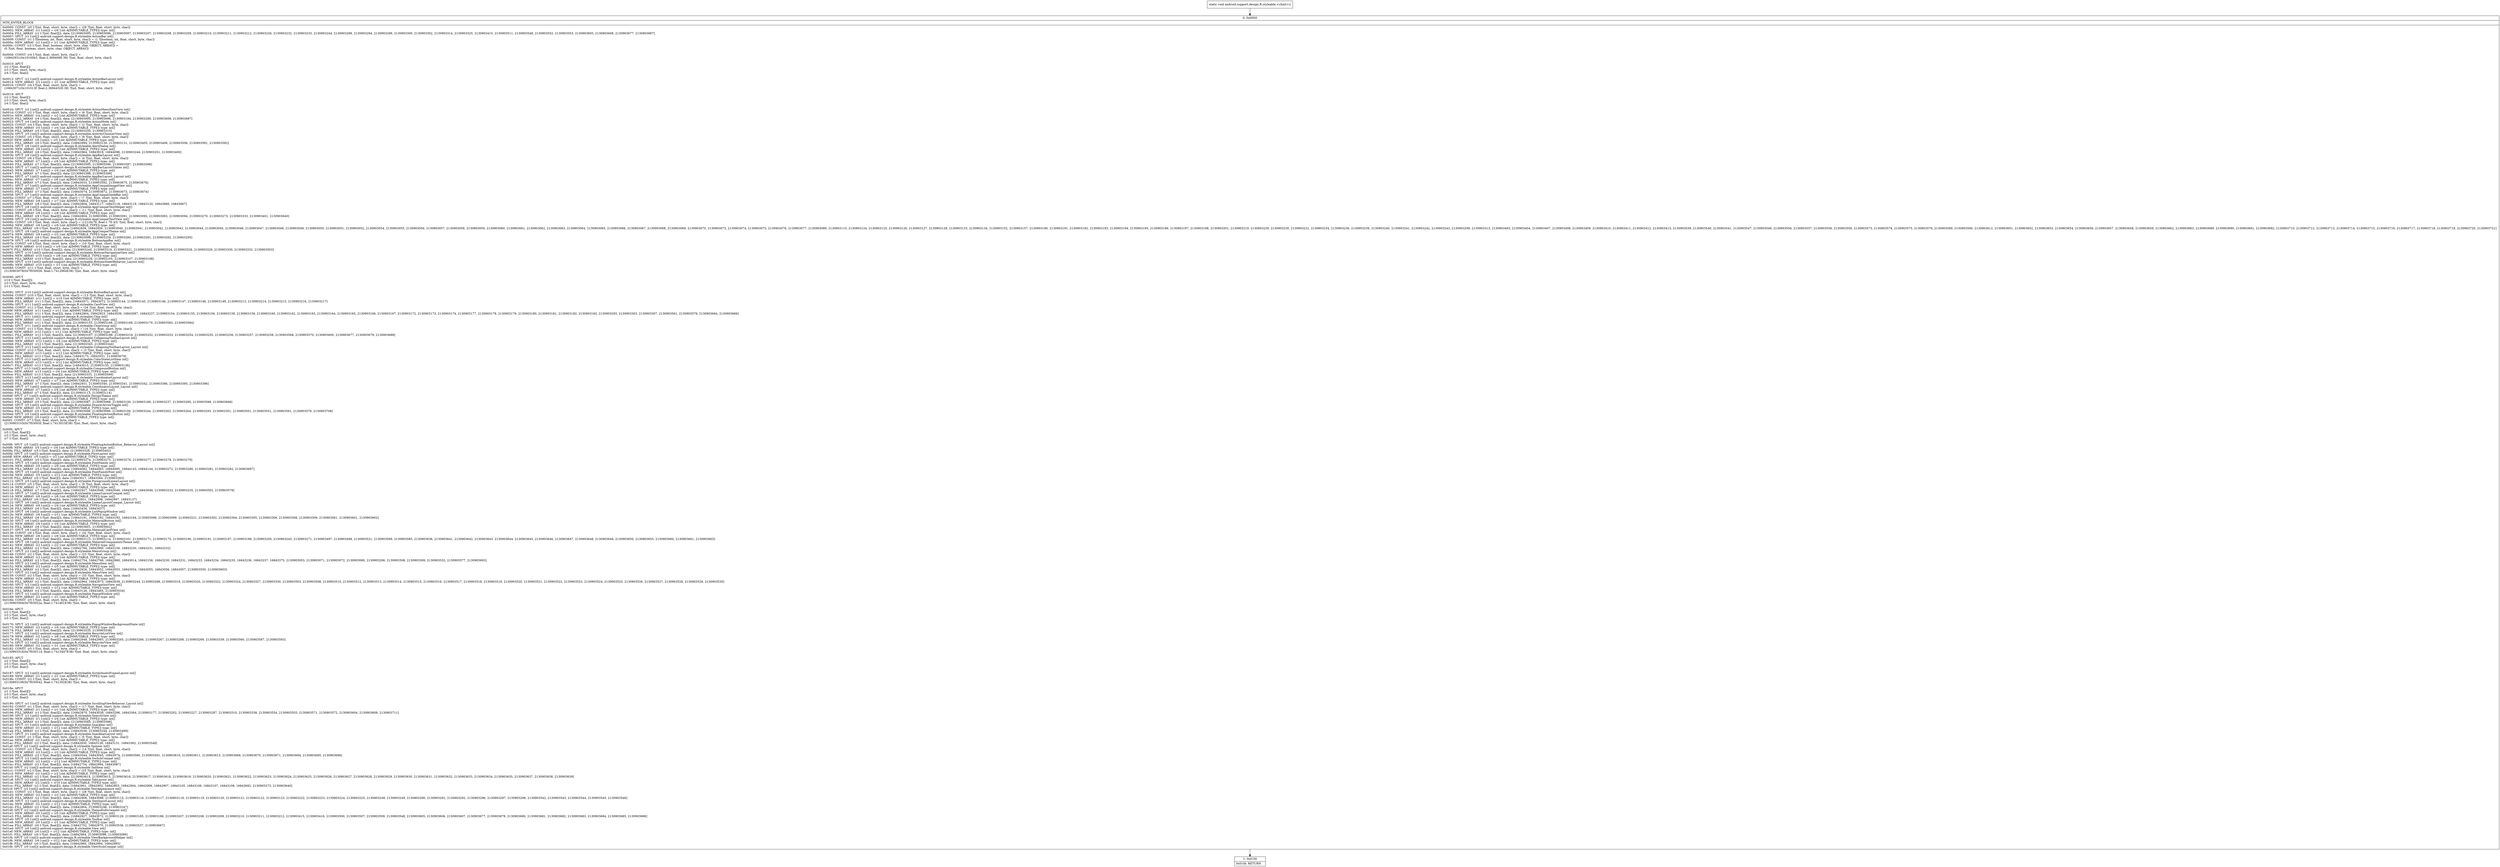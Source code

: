 digraph "CFG forandroid.support.design.R.styleable.\<clinit\>()V" {
Node_0 [shape=record,label="{0\:\ 0x0000|MTH_ENTER_BLOCK\l|0x0000: CONST  (r0 I:?[int, float, short, byte, char]) = (29 ?[int, float, short, byte, char]) \l0x0002: NEW_ARRAY  (r1 I:int[]) = (r0 I:int A[IMMUTABLE_TYPE]) type: int[] \l0x0004: FILL_ARRAY  (r1 I:?[int, float][]), data: [2130903095, 2130903096, 2130903097, 2130903207, 2130903208, 2130903209, 2130903210, 2130903211, 2130903212, 2130903226, 2130903232, 2130903233, 2130903244, 2130903289, 2130903294, 2130903299, 2130903300, 2130903302, 2130903314, 2130903325, 2130903415, 2130903511, 2130903548, 2130903552, 2130903553, 2130903605, 2130903608, 2130903677, 2130903687] \l0x0007: SPUT  (r1 I:int[]) android.support.design.R.styleable.ActionBar int[] \l0x0009: CONST  (r1 I:?[boolean, int, float, short, byte, char]) = (1 ?[boolean, int, float, short, byte, char]) \l0x000a: NEW_ARRAY  (r2 I:int[]) = (r1 I:int A[IMMUTABLE_TYPE]) type: int[] \l0x000c: CONST  (r3 I:?[int, float, boolean, short, byte, char, OBJECT, ARRAY]) = \l  (0 ?[int, float, boolean, short, byte, char, OBJECT, ARRAY])\l \l0x000d: CONST  (r4 I:?[int, float, short, byte, char]) = \l  (16842931(0x10100b3, float:2.369406E\-38) ?[int, float, short, byte, char])\l \l0x0010: APUT  \l  (r2 I:?[int, float][])\l  (r3 I:?[int, short, byte, char])\l  (r4 I:?[int, float])\l \l0x0012: SPUT  (r2 I:int[]) android.support.design.R.styleable.ActionBarLayout int[] \l0x0014: NEW_ARRAY  (r2 I:int[]) = (r1 I:int A[IMMUTABLE_TYPE]) type: int[] \l0x0016: CONST  (r4 I:?[int, float, short, byte, char]) = \l  (16843071(0x101013f, float:2.3694452E\-38) ?[int, float, short, byte, char])\l \l0x0019: APUT  \l  (r2 I:?[int, float][])\l  (r3 I:?[int, short, byte, char])\l  (r4 I:?[int, float])\l \l0x001b: SPUT  (r2 I:int[]) android.support.design.R.styleable.ActionMenuItemView int[] \l0x001d: CONST  (r2 I:?[int, float, short, byte, char]) = (6 ?[int, float, short, byte, char]) \l0x001e: NEW_ARRAY  (r4 I:int[]) = (r2 I:int A[IMMUTABLE_TYPE]) type: int[] \l0x0020: FILL_ARRAY  (r4 I:?[int, float][]), data: [2130903095, 2130903096, 2130903184, 2130903289, 2130903608, 2130903687] \l0x0023: SPUT  (r4 I:int[]) android.support.design.R.styleable.ActionMode int[] \l0x0025: CONST  (r4 I:?[int, float, short, byte, char]) = (2 ?[int, float, short, byte, char]) \l0x0026: NEW_ARRAY  (r5 I:int[]) = (r4 I:int A[IMMUTABLE_TYPE]) type: int[] \l0x0028: FILL_ARRAY  (r5 I:?[int, float][]), data: [2130903250, 2130903315] \l0x002b: SPUT  (r5 I:int[]) android.support.design.R.styleable.ActivityChooserView int[] \l0x002d: CONST  (r5 I:?[int, float, short, byte, char]) = (8 ?[int, float, short, byte, char]) \l0x002f: NEW_ARRAY  (r6 I:int[]) = (r5 I:int A[IMMUTABLE_TYPE]) type: int[] \l0x0031: FILL_ARRAY  (r6 I:?[int, float][]), data: [16842994, 2130903130, 2130903131, 2130903405, 2130903406, 2130903506, 2130903581, 2130903582] \l0x0034: SPUT  (r6 I:int[]) android.support.design.R.styleable.AlertDialog int[] \l0x0036: NEW_ARRAY  (r6 I:int[]) = (r2 I:int A[IMMUTABLE_TYPE]) type: int[] \l0x0038: FILL_ARRAY  (r6 I:?[int, float][]), data: [16842964, 16843919, 16844096, 2130903244, 2130903251, 2130903400] \l0x003b: SPUT  (r6 I:int[]) android.support.design.R.styleable.AppBarLayout int[] \l0x003d: CONST  (r6 I:?[int, float, short, byte, char]) = (4 ?[int, float, short, byte, char]) \l0x003e: NEW_ARRAY  (r7 I:int[]) = (r6 I:int A[IMMUTABLE_TYPE]) type: int[] \l0x0040: FILL_ARRAY  (r7 I:?[int, float][]), data: [2130903595, 2130903596, 2130903597, 2130903598] \l0x0043: SPUT  (r7 I:int[]) android.support.design.R.styleable.AppBarLayoutStates int[] \l0x0045: NEW_ARRAY  (r7 I:int[]) = (r4 I:int A[IMMUTABLE_TYPE]) type: int[] \l0x0047: FILL_ARRAY  (r7 I:?[int, float][]), data: [2130903398, 2130903399] \l0x004a: SPUT  (r7 I:int[]) android.support.design.R.styleable.AppBarLayout_Layout int[] \l0x004c: NEW_ARRAY  (r7 I:int[]) = (r6 I:int A[IMMUTABLE_TYPE]) type: int[] \l0x004e: FILL_ARRAY  (r7 I:?[int, float][]), data: [16843033, 2130903592, 2130903675, 2130903676] \l0x0051: SPUT  (r7 I:int[]) android.support.design.R.styleable.AppCompatImageView int[] \l0x0053: NEW_ARRAY  (r7 I:int[]) = (r6 I:int A[IMMUTABLE_TYPE]) type: int[] \l0x0055: FILL_ARRAY  (r7 I:?[int, float][]), data: [16843074, 2130903672, 2130903673, 2130903674] \l0x0058: SPUT  (r7 I:int[]) android.support.design.R.styleable.AppCompatSeekBar int[] \l0x005a: CONST  (r7 I:?[int, float, short, byte, char]) = (7 ?[int, float, short, byte, char]) \l0x005b: NEW_ARRAY  (r8 I:int[]) = (r7 I:int A[IMMUTABLE_TYPE]) type: int[] \l0x005d: FILL_ARRAY  (r8 I:?[int, float][]), data: [16842804, 16843117, 16843118, 16843119, 16843120, 16843666, 16843667] \l0x0060: SPUT  (r8 I:int[]) android.support.design.R.styleable.AppCompatTextHelper int[] \l0x0062: CONST  (r8 I:?[int, float, short, byte, char]) = (11 ?[int, float, short, byte, char]) \l0x0064: NEW_ARRAY  (r9 I:int[]) = (r8 I:int A[IMMUTABLE_TYPE]) type: int[] \l0x0066: FILL_ARRAY  (r9 I:?[int, float][]), data: [16842804, 2130903090, 2130903091, 2130903092, 2130903093, 2130903094, 2130903270, 2130903273, 2130903333, 2130903401, 2130903640] \l0x0069: SPUT  (r9 I:int[]) android.support.design.R.styleable.AppCompatTextView int[] \l0x006b: CONST  (r9 I:?[int, float, short, byte, char]) = (121(0x79, float:1.7E\-43) ?[int, float, short, byte, char]) \l0x006d: NEW_ARRAY  (r9 I:int[]) = (r9 I:int A[IMMUTABLE_TYPE]) type: int[] \l0x006f: FILL_ARRAY  (r9 I:?[int, float][]), data: [16842839, 16842926, 2130903040, 2130903041, 2130903042, 2130903043, 2130903044, 2130903045, 2130903046, 2130903047, 2130903048, 2130903049, 2130903050, 2130903051, 2130903052, 2130903054, 2130903055, 2130903056, 2130903057, 2130903058, 2130903059, 2130903060, 2130903061, 2130903062, 2130903063, 2130903064, 2130903065, 2130903066, 2130903067, 2130903068, 2130903069, 2130903070, 2130903073, 2130903074, 2130903075, 2130903076, 2130903077, 2130903089, 2130903110, 2130903124, 2130903125, 2130903126, 2130903127, 2130903128, 2130903133, 2130903134, 2130903152, 2130903157, 2130903190, 2130903191, 2130903192, 2130903193, 2130903194, 2130903195, 2130903196, 2130903197, 2130903198, 2130903201, 2130903219, 2130903229, 2130903230, 2130903231, 2130903234, 2130903236, 2130903239, 2130903240, 2130903241, 2130903242, 2130903243, 2130903299, 2130903313, 2130903403, 2130903404, 2130903407, 2130903408, 2130903409, 2130903410, 2130903411, 2130903412, 2130903413, 2130903539, 2130903540, 2130903541, 2130903547, 2130903549, 2130903556, 2130903557, 2130903558, 2130903559, 2130903573, 2130903574, 2130903575, 2130903576, 2130903589, 2130903590, 2130903612, 2130903651, 2130903652, 2130903653, 2130903654, 2130903656, 2130903657, 2130903658, 2130903659, 2130903662, 2130903663, 2130903689, 2130903690, 2130903691, 2130903692, 2130903710, 2130903712, 2130903713, 2130903714, 2130903715, 2130903716, 2130903717, 2130903718, 2130903719, 2130903720, 2130903721] \l0x0072: SPUT  (r9 I:int[]) android.support.design.R.styleable.AppCompatTheme int[] \l0x0074: NEW_ARRAY  (r9 I:int[]) = (r2 I:int A[IMMUTABLE_TYPE]) type: int[] \l0x0076: FILL_ARRAY  (r9 I:?[int, float][]), data: [2130903098, 2130903259, 2130903260, 2130903261, 2130903262, 2130903295] \l0x0079: SPUT  (r9 I:int[]) android.support.design.R.styleable.BottomAppBar int[] \l0x007b: CONST  (r9 I:?[int, float, short, byte, char]) = (10 ?[int, float, short, byte, char]) \l0x007d: NEW_ARRAY  (r10 I:int[]) = (r9 I:int A[IMMUTABLE_TYPE]) type: int[] \l0x007f: FILL_ARRAY  (r10 I:?[int, float][]), data: [2130903244, 2130903319, 2130903321, 2130903323, 2130903324, 2130903328, 2130903329, 2130903330, 2130903332, 2130903503] \l0x0082: SPUT  (r10 I:int[]) android.support.design.R.styleable.BottomNavigationView int[] \l0x0084: NEW_ARRAY  (r10 I:int[]) = (r6 I:int A[IMMUTABLE_TYPE]) type: int[] \l0x0086: FILL_ARRAY  (r10 I:?[int, float][]), data: [2130903104, 2130903105, 2130903107, 2130903108] \l0x0089: SPUT  (r10 I:int[]) android.support.design.R.styleable.BottomSheetBehavior_Layout int[] \l0x008b: NEW_ARRAY  (r10 I:int[]) = (r1 I:int A[IMMUTABLE_TYPE]) type: int[] \l0x008d: CONST  (r11 I:?[int, float, short, byte, char]) = \l  (2130903078(0x7f030026, float:1.7412964E38) ?[int, float, short, byte, char])\l \l0x0090: APUT  \l  (r10 I:?[int, float][])\l  (r3 I:?[int, short, byte, char])\l  (r11 I:?[int, float])\l \l0x0092: SPUT  (r10 I:int[]) android.support.design.R.styleable.ButtonBarLayout int[] \l0x0094: CONST  (r10 I:?[int, float, short, byte, char]) = (13 ?[int, float, short, byte, char]) \l0x0096: NEW_ARRAY  (r11 I:int[]) = (r10 I:int A[IMMUTABLE_TYPE]) type: int[] \l0x0098: FILL_ARRAY  (r11 I:?[int, float][]), data: [16843071, 16843072, 2130903144, 2130903145, 2130903146, 2130903147, 2130903148, 2130903149, 2130903213, 2130903214, 2130903215, 2130903216, 2130903217] \l0x009b: SPUT  (r11 I:int[]) android.support.design.R.styleable.CardView int[] \l0x009d: CONST  (r11 I:?[int, float, short, byte, char]) = (34 ?[int, float, short, byte, char]) \l0x009f: NEW_ARRAY  (r11 I:int[]) = (r11 I:int A[IMMUTABLE_TYPE]) type: int[] \l0x00a1: FILL_ARRAY  (r11 I:?[int, float][]), data: [16842804, 16842923, 16843039, 16843087, 16843237, 2130903154, 2130903155, 2130903156, 2130903158, 2130903159, 2130903160, 2130903162, 2130903163, 2130903164, 2130903165, 2130903166, 2130903167, 2130903172, 2130903173, 2130903174, 2130903177, 2130903178, 2130903179, 2130903180, 2130903181, 2130903182, 2130903183, 2130903293, 2130903303, 2130903307, 2130903561, 2130903579, 2130903664, 2130903666] \l0x00a4: SPUT  (r11 I:int[]) android.support.design.R.styleable.Chip int[] \l0x00a6: NEW_ARRAY  (r11 I:int[]) = (r2 I:int A[IMMUTABLE_TYPE]) type: int[] \l0x00a8: FILL_ARRAY  (r11 I:?[int, float][]), data: [2130903153, 2130903168, 2130903169, 2130903170, 2130903583, 2130903584] \l0x00ab: SPUT  (r11 I:int[]) android.support.design.R.styleable.ChipGroup int[] \l0x00ad: CONST  (r11 I:?[int, float, short, byte, char]) = (16 ?[int, float, short, byte, char]) \l0x00af: NEW_ARRAY  (r12 I:int[]) = (r11 I:int A[IMMUTABLE_TYPE]) type: int[] \l0x00b1: FILL_ARRAY  (r12 I:?[int, float][]), data: [2130903187, 2130903188, 2130903218, 2130903252, 2130903253, 2130903254, 2130903255, 2130903256, 2130903257, 2130903258, 2130903568, 2130903570, 2130903600, 2130903677, 2130903678, 2130903688] \l0x00b4: SPUT  (r12 I:int[]) android.support.design.R.styleable.CollapsingToolbarLayout int[] \l0x00b6: NEW_ARRAY  (r12 I:int[]) = (r4 I:int A[IMMUTABLE_TYPE]) type: int[] \l0x00b8: FILL_ARRAY  (r12 I:?[int, float][]), data: [2130903343, 2130903344] \l0x00bb: SPUT  (r12 I:int[]) android.support.design.R.styleable.CollapsingToolbarLayout_Layout int[] \l0x00bd: CONST  (r12 I:?[int, float, short, byte, char]) = (3 ?[int, float, short, byte, char]) \l0x00be: NEW_ARRAY  (r13 I:int[]) = (r12 I:int A[IMMUTABLE_TYPE]) type: int[] \l0x00c0: FILL_ARRAY  (r13 I:?[int, float][]), data: [16843173, 16843551, 2130903079] \l0x00c3: SPUT  (r13 I:int[]) android.support.design.R.styleable.ColorStateListItem int[] \l0x00c5: NEW_ARRAY  (r13 I:int[]) = (r12 I:int A[IMMUTABLE_TYPE]) type: int[] \l0x00c7: FILL_ARRAY  (r13 I:?[int, float][]), data: [16843015, 2130903135, 2130903136] \l0x00ca: SPUT  (r13 I:int[]) android.support.design.R.styleable.CompoundButton int[] \l0x00cc: NEW_ARRAY  (r13 I:int[]) = (r4 I:int A[IMMUTABLE_TYPE]) type: int[] \l0x00ce: FILL_ARRAY  (r13 I:?[int, float][]), data: [2130903331, 2130903599] \l0x00d1: SPUT  (r13 I:int[]) android.support.design.R.styleable.CoordinatorLayout int[] \l0x00d3: NEW_ARRAY  (r7 I:int[]) = (r7 I:int A[IMMUTABLE_TYPE]) type: int[] \l0x00d5: FILL_ARRAY  (r7 I:?[int, float][]), data: [16842931, 2130903340, 2130903341, 2130903342, 2130903386, 2130903395, 2130903396] \l0x00d8: SPUT  (r7 I:int[]) android.support.design.R.styleable.CoordinatorLayout_Layout int[] \l0x00da: NEW_ARRAY  (r7 I:int[]) = (r4 I:int A[IMMUTABLE_TYPE]) type: int[] \l0x00dc: FILL_ARRAY  (r7 I:?[int, float][]), data: [2130903113, 2130903114] \l0x00df: SPUT  (r7 I:int[]) android.support.design.R.styleable.DesignTheme int[] \l0x00e1: NEW_ARRAY  (r5 I:int[]) = (r5 I:int A[IMMUTABLE_TYPE]) type: int[] \l0x00e3: FILL_ARRAY  (r5 I:?[int, float][]), data: [2130903087, 2130903088, 2130903100, 2130903189, 2130903237, 2130903285, 2130903588, 2130903668] \l0x00e6: SPUT  (r5 I:int[]) android.support.design.R.styleable.DrawerArrowToggle int[] \l0x00e8: NEW_ARRAY  (r5 I:int[]) = (r10 I:int A[IMMUTABLE_TYPE]) type: int[] \l0x00ea: FILL_ARRAY  (r5 I:?[int, float][]), data: [2130903098, 2130903099, 2130903109, 2130903244, 2130903263, 2130903264, 2130903293, 2130903301, 2130903501, 2130903551, 2130903561, 2130903579, 2130903708] \l0x00ed: SPUT  (r5 I:int[]) android.support.design.R.styleable.FloatingActionButton int[] \l0x00ef: NEW_ARRAY  (r5 I:int[]) = (r1 I:int A[IMMUTABLE_TYPE]) type: int[] \l0x00f1: CONST  (r7 I:?[int, float, short, byte, char]) = \l  (2130903103(0x7f03003f, float:1.7413015E38) ?[int, float, short, byte, char])\l \l0x00f4: APUT  \l  (r5 I:?[int, float][])\l  (r3 I:?[int, short, byte, char])\l  (r7 I:?[int, float])\l \l0x00f6: SPUT  (r5 I:int[]) android.support.design.R.styleable.FloatingActionButton_Behavior_Layout int[] \l0x00f8: NEW_ARRAY  (r5 I:int[]) = (r4 I:int A[IMMUTABLE_TYPE]) type: int[] \l0x00fa: FILL_ARRAY  (r5 I:?[int, float][]), data: [2130903326, 2130903402] \l0x00fd: SPUT  (r5 I:int[]) android.support.design.R.styleable.FlowLayout int[] \l0x00ff: NEW_ARRAY  (r5 I:int[]) = (r2 I:int A[IMMUTABLE_TYPE]) type: int[] \l0x0101: FILL_ARRAY  (r5 I:?[int, float][]), data: [2130903274, 2130903275, 2130903276, 2130903277, 2130903278, 2130903279] \l0x0104: SPUT  (r5 I:int[]) android.support.design.R.styleable.FontFamily int[] \l0x0106: NEW_ARRAY  (r5 I:int[]) = (r9 I:int A[IMMUTABLE_TYPE]) type: int[] \l0x0108: FILL_ARRAY  (r5 I:?[int, float][]), data: [16844082, 16844083, 16844095, 16844143, 16844144, 2130903272, 2130903280, 2130903281, 2130903282, 2130903697] \l0x010b: SPUT  (r5 I:int[]) android.support.design.R.styleable.FontFamilyFont int[] \l0x010d: NEW_ARRAY  (r5 I:int[]) = (r12 I:int A[IMMUTABLE_TYPE]) type: int[] \l0x010f: FILL_ARRAY  (r5 I:?[int, float][]), data: [16843017, 16843264, 2130903283] \l0x0112: SPUT  (r5 I:int[]) android.support.design.R.styleable.ForegroundLinearLayout int[] \l0x0114: CONST  (r5 I:?[int, float, short, byte, char]) = (9 ?[int, float, short, byte, char]) \l0x0116: NEW_ARRAY  (r7 I:int[]) = (r5 I:int A[IMMUTABLE_TYPE]) type: int[] \l0x0118: FILL_ARRAY  (r7 I:?[int, float][]), data: [16842927, 16842948, 16843046, 16843047, 16843048, 2130903233, 2130903235, 2130903502, 2130903578] \l0x011b: SPUT  (r7 I:int[]) android.support.design.R.styleable.LinearLayoutCompat int[] \l0x011d: NEW_ARRAY  (r6 I:int[]) = (r6 I:int A[IMMUTABLE_TYPE]) type: int[] \l0x011f: FILL_ARRAY  (r6 I:?[int, float][]), data: [16842931, 16842996, 16842997, 16843137] \l0x0122: SPUT  (r6 I:int[]) android.support.design.R.styleable.LinearLayoutCompat_Layout int[] \l0x0124: NEW_ARRAY  (r6 I:int[]) = (r4 I:int A[IMMUTABLE_TYPE]) type: int[] \l0x0126: FILL_ARRAY  (r6 I:?[int, float][]), data: [16843436, 16843437] \l0x0129: SPUT  (r6 I:int[]) android.support.design.R.styleable.ListPopupWindow int[] \l0x012b: NEW_ARRAY  (r6 I:int[]) = (r11 I:int A[IMMUTABLE_TYPE]) type: int[] \l0x012d: FILL_ARRAY  (r6 I:?[int, float][]), data: [16843191, 16843192, 16843193, 16843194, 2130903098, 2130903099, 2130903221, 2130903302, 2130903304, 2130903305, 2130903306, 2130903308, 2130903309, 2130903561, 2130903601, 2130903602] \l0x0130: SPUT  (r6 I:int[]) android.support.design.R.styleable.MaterialButton int[] \l0x0132: NEW_ARRAY  (r6 I:int[]) = (r4 I:int A[IMMUTABLE_TYPE]) type: int[] \l0x0134: FILL_ARRAY  (r6 I:?[int, float][]), data: [2130903601, 2130903602] \l0x0137: SPUT  (r6 I:int[]) android.support.design.R.styleable.MaterialCardView int[] \l0x0139: CONST  (r6 I:?[int, float, short, byte, char]) = (32 ?[int, float, short, byte, char]) \l0x013b: NEW_ARRAY  (r6 I:int[]) = (r6 I:int A[IMMUTABLE_TYPE]) type: int[] \l0x013d: FILL_ARRAY  (r6 I:?[int, float][]), data: [2130903113, 2130903114, 2130903161, 2130903171, 2130903175, 2130903190, 2130903191, 2130903197, 2130903198, 2130903200, 2130903243, 2130903271, 2130903497, 2130903498, 2130903531, 2130903569, 2130903585, 2130903636, 2130903641, 2130903642, 2130903643, 2130903644, 2130903645, 2130903646, 2130903647, 2130903648, 2130903649, 2130903650, 2130903655, 2130903660, 2130903661, 2130903665] \l0x0140: SPUT  (r6 I:int[]) android.support.design.R.styleable.MaterialComponentsTheme int[] \l0x0142: NEW_ARRAY  (r2 I:int[]) = (r2 I:int A[IMMUTABLE_TYPE]) type: int[] \l0x0144: FILL_ARRAY  (r2 I:?[int, float][]), data: [16842766, 16842960, 16843156, 16843230, 16843231, 16843232] \l0x0147: SPUT  (r2 I:int[]) android.support.design.R.styleable.MenuGroup int[] \l0x0149: CONST  (r2 I:?[int, float, short, byte, char]) = (23 ?[int, float, short, byte, char]) \l0x014b: NEW_ARRAY  (r2 I:int[]) = (r2 I:int A[IMMUTABLE_TYPE]) type: int[] \l0x014d: FILL_ARRAY  (r2 I:?[int, float][]), data: [16842754, 16842766, 16842960, 16843014, 16843156, 16843230, 16843231, 16843233, 16843234, 16843235, 16843236, 16843237, 16843375, 2130903053, 2130903071, 2130903072, 2130903080, 2130903206, 2130903308, 2130903309, 2130903532, 2130903577, 2130903693] \l0x0150: SPUT  (r2 I:int[]) android.support.design.R.styleable.MenuItem int[] \l0x0152: NEW_ARRAY  (r2 I:int[]) = (r5 I:int A[IMMUTABLE_TYPE]) type: int[] \l0x0154: FILL_ARRAY  (r2 I:?[int, float][]), data: [16842926, 16843052, 16843053, 16843054, 16843055, 16843056, 16843057, 2130903550, 2130903603] \l0x0157: SPUT  (r2 I:int[]) android.support.design.R.styleable.MenuView int[] \l0x0159: CONST  (r2 I:?[int, float, short, byte, char]) = (33 ?[int, float, short, byte, char]) \l0x015b: NEW_ARRAY  (r2 I:int[]) = (r2 I:int A[IMMUTABLE_TYPE]) type: int[] \l0x015d: FILL_ARRAY  (r2 I:?[int, float][]), data: [16842964, 16842973, 16843039, 2130903244, 2130903288, 2130903319, 2130903320, 2130903322, 2130903324, 2130903327, 2130903330, 2130903503, 2130903508, 2130903510, 2130903512, 2130903513, 2130903514, 2130903515, 2130903516, 2130903517, 2130903518, 2130903519, 2130903520, 2130903521, 2130903522, 2130903523, 2130903524, 2130903525, 2130903526, 2130903527, 2130903528, 2130903529, 2130903530] \l0x0160: SPUT  (r2 I:int[]) android.support.design.R.styleable.NavigationView int[] \l0x0162: NEW_ARRAY  (r2 I:int[]) = (r12 I:int A[IMMUTABLE_TYPE]) type: int[] \l0x0164: FILL_ARRAY  (r2 I:?[int, float][]), data: [16843126, 16843465, 2130903534] \l0x0167: SPUT  (r2 I:int[]) android.support.design.R.styleable.PopupWindow int[] \l0x0169: NEW_ARRAY  (r2 I:int[]) = (r1 I:int A[IMMUTABLE_TYPE]) type: int[] \l0x016b: CONST  (r5 I:?[int, float, short, byte, char]) = \l  (2130903594(0x7f03022a, float:1.741401E38) ?[int, float, short, byte, char])\l \l0x016e: APUT  \l  (r2 I:?[int, float][])\l  (r3 I:?[int, short, byte, char])\l  (r5 I:?[int, float])\l \l0x0170: SPUT  (r2 I:int[]) android.support.design.R.styleable.PopupWindowBackgroundState int[] \l0x0172: NEW_ARRAY  (r2 I:int[]) = (r4 I:int A[IMMUTABLE_TYPE]) type: int[] \l0x0174: FILL_ARRAY  (r2 I:?[int, float][]), data: [2130903535, 2130903538] \l0x0177: SPUT  (r2 I:int[]) android.support.design.R.styleable.RecycleListView int[] \l0x0179: NEW_ARRAY  (r2 I:int[]) = (r8 I:int A[IMMUTABLE_TYPE]) type: int[] \l0x017b: FILL_ARRAY  (r2 I:?[int, float][]), data: [16842948, 16842993, 2130903265, 2130903266, 2130903267, 2130903268, 2130903269, 2130903339, 2130903560, 2130903587, 2130903593] \l0x017e: SPUT  (r2 I:int[]) android.support.design.R.styleable.RecyclerView int[] \l0x0180: NEW_ARRAY  (r2 I:int[]) = (r1 I:int A[IMMUTABLE_TYPE]) type: int[] \l0x0182: CONST  (r5 I:?[int, float, short, byte, char]) = \l  (2130903316(0x7f030114, float:1.7413447E38) ?[int, float, short, byte, char])\l \l0x0185: APUT  \l  (r2 I:?[int, float][])\l  (r3 I:?[int, short, byte, char])\l  (r5 I:?[int, float])\l \l0x0187: SPUT  (r2 I:int[]) android.support.design.R.styleable.ScrimInsetsFrameLayout int[] \l0x0189: NEW_ARRAY  (r1 I:int[]) = (r1 I:int A[IMMUTABLE_TYPE]) type: int[] \l0x018b: CONST  (r2 I:?[int, float, short, byte, char]) = \l  (2130903106(0x7f030042, float:1.741302E38) ?[int, float, short, byte, char])\l \l0x018e: APUT  \l  (r1 I:?[int, float][])\l  (r3 I:?[int, short, byte, char])\l  (r2 I:?[int, float])\l \l0x0190: SPUT  (r1 I:int[]) android.support.design.R.styleable.ScrollingViewBehavior_Layout int[] \l0x0192: CONST  (r1 I:?[int, float, short, byte, char]) = (17 ?[int, float, short, byte, char]) \l0x0194: NEW_ARRAY  (r1 I:int[]) = (r1 I:int A[IMMUTABLE_TYPE]) type: int[] \l0x0196: FILL_ARRAY  (r1 I:?[int, float][]), data: [16842970, 16843039, 16843296, 16843364, 2130903177, 2130903202, 2130903227, 2130903287, 2130903310, 2130903338, 2130903554, 2130903555, 2130903571, 2130903572, 2130903604, 2130903609, 2130903711] \l0x0199: SPUT  (r1 I:int[]) android.support.design.R.styleable.SearchView int[] \l0x019b: NEW_ARRAY  (r1 I:int[]) = (r4 I:int A[IMMUTABLE_TYPE]) type: int[] \l0x019d: FILL_ARRAY  (r1 I:?[int, float][]), data: [2130903585, 2130903586] \l0x01a0: SPUT  (r1 I:int[]) android.support.design.R.styleable.Snackbar int[] \l0x01a2: NEW_ARRAY  (r1 I:int[]) = (r12 I:int A[IMMUTABLE_TYPE]) type: int[] \l0x01a4: FILL_ARRAY  (r1 I:?[int, float][]), data: [16843039, 2130903244, 2130903499] \l0x01a7: SPUT  (r1 I:int[]) android.support.design.R.styleable.SnackbarLayout int[] \l0x01a9: CONST  (r1 I:?[int, float, short, byte, char]) = (5 ?[int, float, short, byte, char]) \l0x01aa: NEW_ARRAY  (r2 I:int[]) = (r1 I:int A[IMMUTABLE_TYPE]) type: int[] \l0x01ac: FILL_ARRAY  (r2 I:?[int, float][]), data: [16842930, 16843126, 16843131, 16843362, 2130903548] \l0x01af: SPUT  (r2 I:int[]) android.support.design.R.styleable.Spinner int[] \l0x01b1: CONST  (r2 I:?[int, float, short, byte, char]) = (14 ?[int, float, short, byte, char]) \l0x01b3: NEW_ARRAY  (r2 I:int[]) = (r2 I:int A[IMMUTABLE_TYPE]) type: int[] \l0x01b5: FILL_ARRAY  (r2 I:?[int, float][]), data: [16843044, 16843045, 16843074, 2130903580, 2130903591, 2130903610, 2130903611, 2130903613, 2130903669, 2130903670, 2130903671, 2130903694, 2130903695, 2130903696] \l0x01b8: SPUT  (r2 I:int[]) android.support.design.R.styleable.SwitchCompat int[] \l0x01ba: NEW_ARRAY  (r2 I:int[]) = (r12 I:int A[IMMUTABLE_TYPE]) type: int[] \l0x01bc: FILL_ARRAY  (r2 I:?[int, float][]), data: [16842754, 16842994, 16843087] \l0x01bf: SPUT  (r2 I:int[]) android.support.design.R.styleable.TabItem int[] \l0x01c1: CONST  (r2 I:?[int, float, short, byte, char]) = (25 ?[int, float, short, byte, char]) \l0x01c3: NEW_ARRAY  (r2 I:int[]) = (r2 I:int A[IMMUTABLE_TYPE]) type: int[] \l0x01c5: FILL_ARRAY  (r2 I:?[int, float][]), data: [2130903614, 2130903615, 2130903616, 2130903617, 2130903618, 2130903619, 2130903620, 2130903621, 2130903622, 2130903623, 2130903624, 2130903625, 2130903626, 2130903627, 2130903628, 2130903629, 2130903630, 2130903631, 2130903632, 2130903633, 2130903634, 2130903635, 2130903637, 2130903638, 2130903639] \l0x01c8: SPUT  (r2 I:int[]) android.support.design.R.styleable.TabLayout int[] \l0x01ca: NEW_ARRAY  (r2 I:int[]) = (r10 I:int A[IMMUTABLE_TYPE]) type: int[] \l0x01cc: FILL_ARRAY  (r2 I:?[int, float][]), data: [16842901, 16842902, 16842903, 16842904, 16842906, 16842907, 16843105, 16843106, 16843107, 16843108, 16843692, 2130903273, 2130903640] \l0x01cf: SPUT  (r2 I:int[]) android.support.design.R.styleable.TextAppearance int[] \l0x01d1: CONST  (r2 I:?[int, float, short, byte, char]) = (28 ?[int, float, short, byte, char]) \l0x01d3: NEW_ARRAY  (r2 I:int[]) = (r2 I:int A[IMMUTABLE_TYPE]) type: int[] \l0x01d5: FILL_ARRAY  (r2 I:?[int, float][]), data: [16842906, 16843088, 2130903115, 2130903116, 2130903117, 2130903118, 2130903119, 2130903120, 2130903121, 2130903122, 2130903123, 2130903222, 2130903223, 2130903224, 2130903225, 2130903248, 2130903249, 2130903290, 2130903291, 2130903292, 2130903296, 2130903297, 2130903298, 2130903542, 2130903543, 2130903544, 2130903545, 2130903546] \l0x01d8: SPUT  (r2 I:int[]) android.support.design.R.styleable.TextInputLayout int[] \l0x01da: NEW_ARRAY  (r2 I:int[]) = (r12 I:int A[IMMUTABLE_TYPE]) type: int[] \l0x01dc: FILL_ARRAY  (r2 I:?[int, float][]), data: [16842804, 2130903246, 2130903247] \l0x01df: SPUT  (r2 I:int[]) android.support.design.R.styleable.ThemeEnforcement int[] \l0x01e1: NEW_ARRAY  (r0 I:int[]) = (r0 I:int A[IMMUTABLE_TYPE]) type: int[] \l0x01e3: FILL_ARRAY  (r0 I:?[int, float][]), data: [16842927, 16843072, 2130903129, 2130903185, 2130903186, 2130903207, 2130903208, 2130903209, 2130903210, 2130903211, 2130903212, 2130903415, 2130903416, 2130903500, 2130903507, 2130903509, 2130903548, 2130903605, 2130903606, 2130903607, 2130903677, 2130903679, 2130903680, 2130903681, 2130903682, 2130903683, 2130903684, 2130903685, 2130903686] \l0x01e6: SPUT  (r0 I:int[]) android.support.design.R.styleable.Toolbar int[] \l0x01e8: NEW_ARRAY  (r0 I:int[]) = (r1 I:int A[IMMUTABLE_TYPE]) type: int[] \l0x01ea: FILL_ARRAY  (r0 I:?[int, float][]), data: [16842752, 16842970, 2130903536, 2130903537, 2130903667] \l0x01ed: SPUT  (r0 I:int[]) android.support.design.R.styleable.View int[] \l0x01ef: NEW_ARRAY  (r0 I:int[]) = (r12 I:int A[IMMUTABLE_TYPE]) type: int[] \l0x01f1: FILL_ARRAY  (r0 I:?[int, float][]), data: [16842964, 2130903098, 2130903099] \l0x01f4: SPUT  (r0 I:int[]) android.support.design.R.styleable.ViewBackgroundHelper int[] \l0x01f6: NEW_ARRAY  (r0 I:int[]) = (r12 I:int A[IMMUTABLE_TYPE]) type: int[] \l0x01f8: FILL_ARRAY  (r0 I:?[int, float][]), data: [16842960, 16842994, 16842995] \l0x01fb: SPUT  (r0 I:int[]) android.support.design.R.styleable.ViewStubCompat int[] \l}"];
Node_1 [shape=record,label="{1\:\ 0x01fd|0x01fd: RETURN   \l}"];
MethodNode[shape=record,label="{static void android.support.design.R.styleable.\<clinit\>() }"];
MethodNode -> Node_0;
Node_0 -> Node_1;
}

